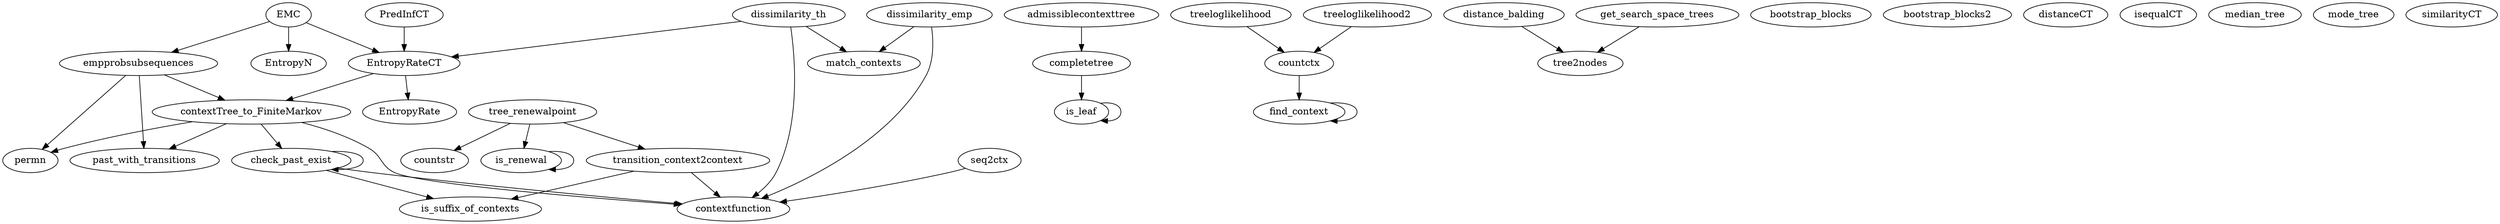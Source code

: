 /* Created by mdot for Matlab */
digraph m2html {
  EMC -> EntropyN;
  EMC -> EntropyRateCT;
  EMC -> empprobsubsequences;
  EntropyRateCT -> EntropyRate;
  EntropyRateCT -> contextTree_to_FiniteMarkov;
  PredInfCT -> EntropyRateCT;
  admissiblecontexttree -> completetree;
  check_past_exist -> check_past_exist;
  check_past_exist -> contextfunction;
  check_past_exist -> is_suffix_of_contexts;
  completetree -> is_leaf;
  contextTree_to_FiniteMarkov -> check_past_exist;
  contextTree_to_FiniteMarkov -> contextfunction;
  contextTree_to_FiniteMarkov -> past_with_transitions;
  contextTree_to_FiniteMarkov -> permn;
  countctx -> find_context;
  dissimilarity_emp -> contextfunction;
  dissimilarity_emp -> match_contexts;
  dissimilarity_th -> EntropyRateCT;
  dissimilarity_th -> contextfunction;
  dissimilarity_th -> match_contexts;
  distance_balding -> tree2nodes;
  empprobsubsequences -> contextTree_to_FiniteMarkov;
  empprobsubsequences -> past_with_transitions;
  empprobsubsequences -> permn;
  find_context -> find_context;
  get_search_space_trees -> tree2nodes;
  is_leaf -> is_leaf;
  is_renewal -> is_renewal;
  seq2ctx -> contextfunction;
  transition_context2context -> contextfunction;
  transition_context2context -> is_suffix_of_contexts;
  tree_renewalpoint -> countstr;
  tree_renewalpoint -> is_renewal;
  tree_renewalpoint -> transition_context2context;
  treeloglikelihood -> countctx;
  treeloglikelihood2 -> countctx;

  EMC [URL="EMC.html"];
  EntropyN [URL="EntropyN.html"];
  EntropyRate [URL="EntropyRate.html"];
  EntropyRateCT [URL="EntropyRateCT.html"];
  PredInfCT [URL="PredInfCT.html"];
  admissiblecontexttree [URL="admissiblecontexttree.html"];
  bootstrap_blocks [URL="bootstrap_blocks.html"];
  bootstrap_blocks2 [URL="bootstrap_blocks2.html"];
  check_past_exist [URL="check_past_exist.html"];
  completetree [URL="completetree.html"];
  contextTree_to_FiniteMarkov [URL="contextTree_to_FiniteMarkov.html"];
  contextfunction [URL="contextfunction.html"];
  countctx [URL="countctx.html"];
  countstr [URL="countstr.html"];
  dissimilarity_emp [URL="dissimilarity_emp.html"];
  dissimilarity_th [URL="dissimilarity_th.html"];
  distanceCT [URL="distanceCT.html"];
  distance_balding [URL="distance_balding.html"];
  empprobsubsequences [URL="empprobsubsequences.html"];
  find_context [URL="find_context.html"];
  get_search_space_trees [URL="get_search_space_trees.html"];
  is_leaf [URL="is_leaf.html"];
  is_renewal [URL="is_renewal.html"];
  is_suffix_of_contexts [URL="is_suffix_of_contexts.html"];
  isequalCT [URL="isequalCT.html"];
  match_contexts [URL="match_contexts.html"];
  median_tree [URL="median_tree.html"];
  mode_tree [URL="mode_tree.html"];
  past_with_transitions [URL="past_with_transitions.html"];
  permn [URL="permn.html"];
  seq2ctx [URL="seq2ctx.html"];
  similarityCT [URL="similarityCT.html"];
  transition_context2context [URL="transition_context2context.html"];
  tree2nodes [URL="tree2nodes.html"];
  tree_renewalpoint [URL="tree_renewalpoint.html"];
  treeloglikelihood [URL="treeloglikelihood.html"];
  treeloglikelihood2 [URL="treeloglikelihood2.html"];
}